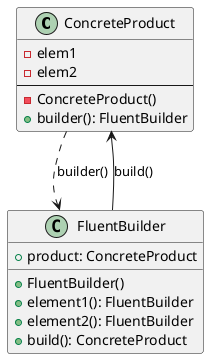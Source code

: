 @startuml patrón

class ConcreteProduct {
    - elem1
    - elem2
    ---
    - ConcreteProduct()
    + builder(): FluentBuilder
}

class FluentBuilder {
    + product: ConcreteProduct
    + FluentBuilder()
    + element1(): FluentBuilder
    + element2(): FluentBuilder
    + build(): ConcreteProduct
}

ConcreteProduct ..> FluentBuilder : "builder()"
FluentBuilder --> ConcreteProduct : "build()"

@enduml

